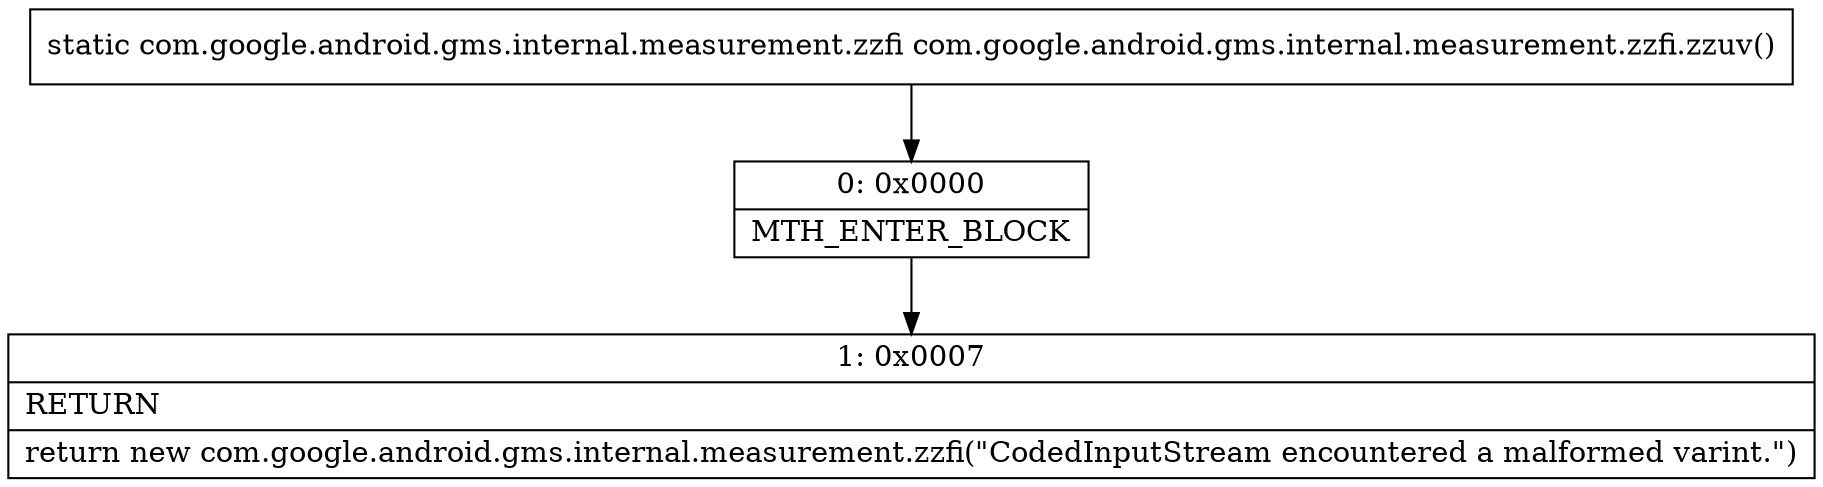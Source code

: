 digraph "CFG forcom.google.android.gms.internal.measurement.zzfi.zzuv()Lcom\/google\/android\/gms\/internal\/measurement\/zzfi;" {
Node_0 [shape=record,label="{0\:\ 0x0000|MTH_ENTER_BLOCK\l}"];
Node_1 [shape=record,label="{1\:\ 0x0007|RETURN\l|return new com.google.android.gms.internal.measurement.zzfi(\"CodedInputStream encountered a malformed varint.\")\l}"];
MethodNode[shape=record,label="{static com.google.android.gms.internal.measurement.zzfi com.google.android.gms.internal.measurement.zzfi.zzuv() }"];
MethodNode -> Node_0;
Node_0 -> Node_1;
}

